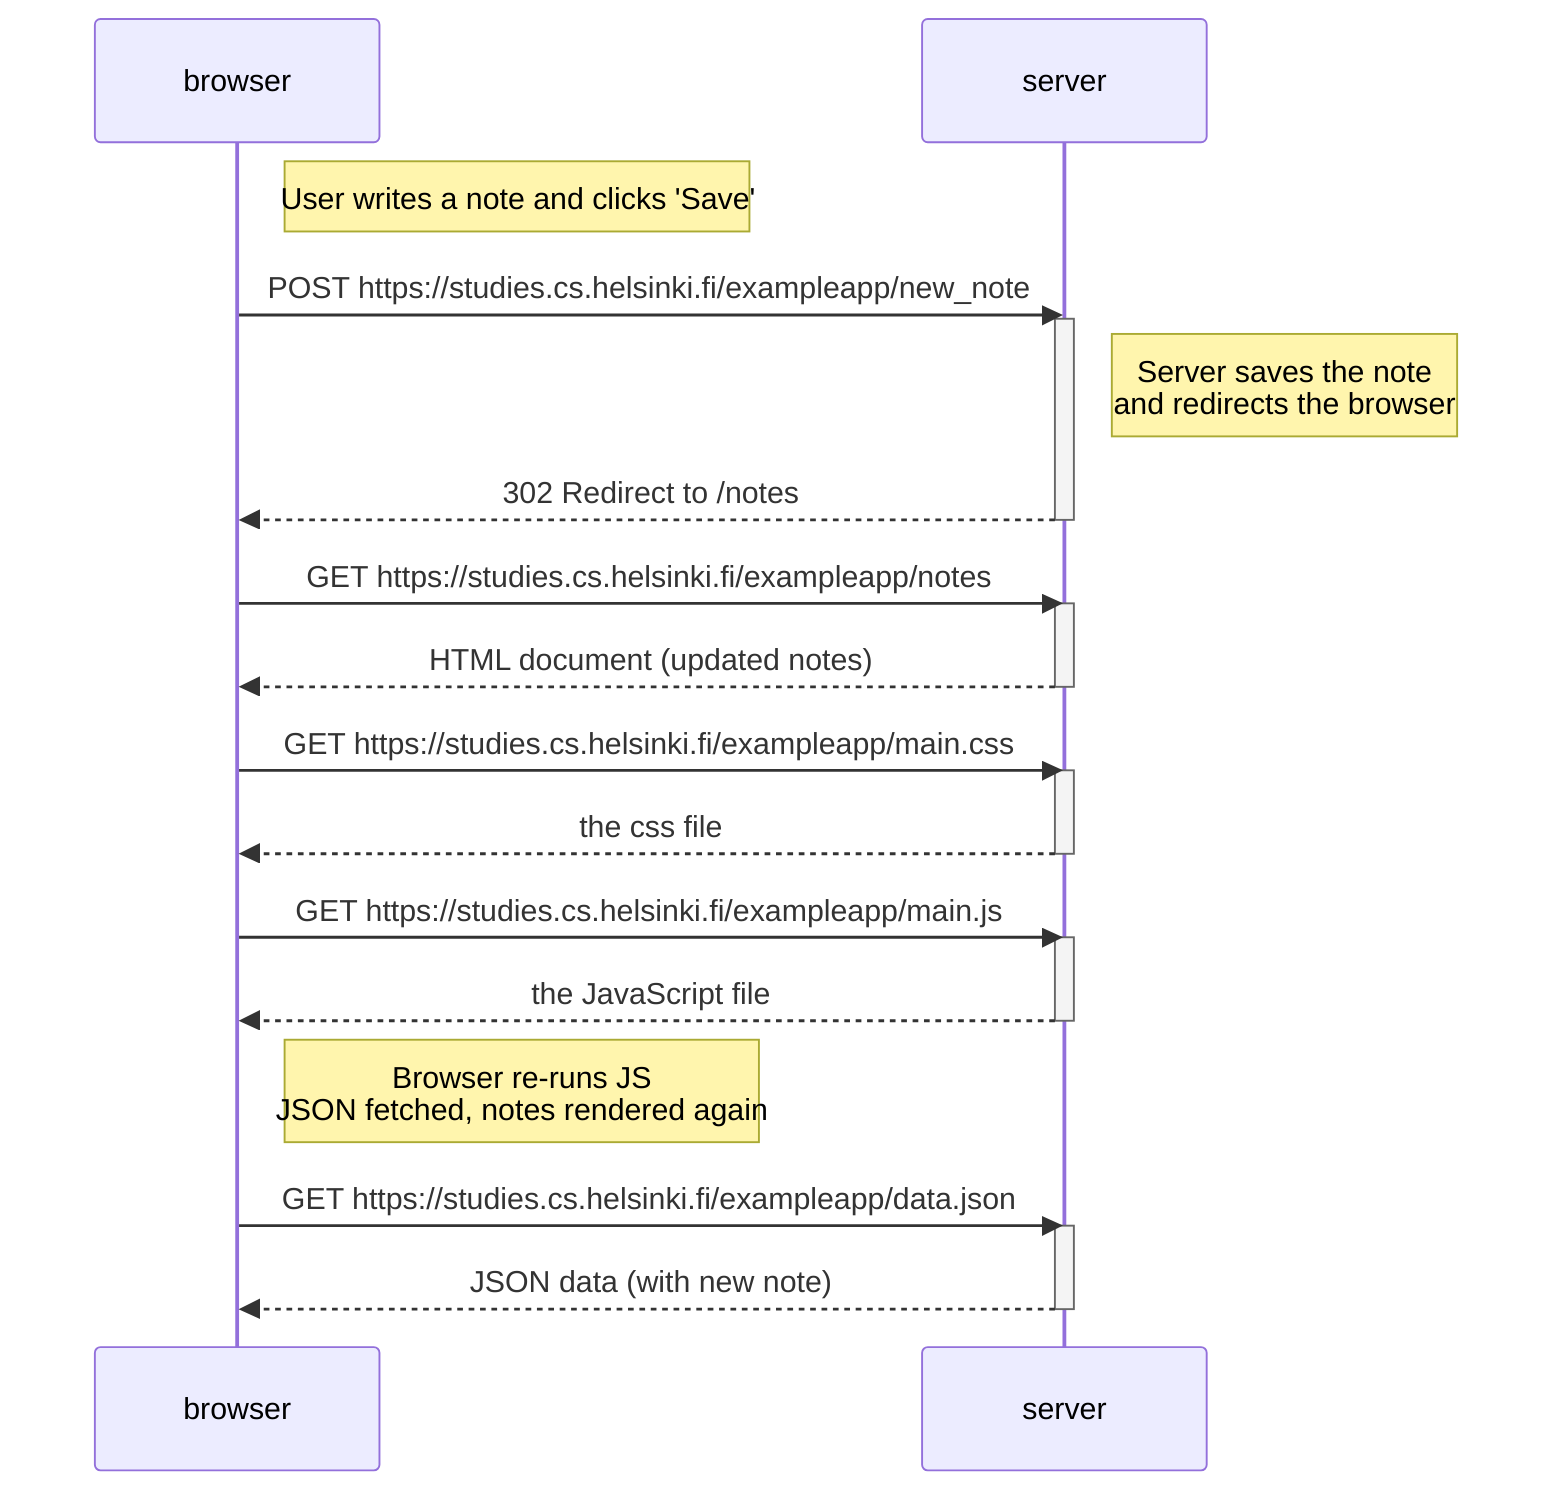 sequenceDiagram
    participant browser
    participant server

    Note right of browser: User writes a note and clicks 'Save'
    browser->>server: POST https://studies.cs.helsinki.fi/exampleapp/new_note
    activate server
    Note right of server: Server saves the note<br>and redirects the browser
    server-->>browser: 302 Redirect to /notes
    deactivate server

    browser->>server: GET https://studies.cs.helsinki.fi/exampleapp/notes
    activate server
    server-->>browser: HTML document (updated notes)
    deactivate server

    browser->>server: GET https://studies.cs.helsinki.fi/exampleapp/main.css
    activate server
    server-->>browser: the css file
    deactivate server

    browser->>server: GET https://studies.cs.helsinki.fi/exampleapp/main.js
    activate server
    server-->>browser: the JavaScript file
    deactivate server

    Note right of browser: Browser re-runs JS<br>JSON fetched, notes rendered again
    browser->>server: GET https://studies.cs.helsinki.fi/exampleapp/data.json
    activate server
    server-->>browser: JSON data (with new note)
    deactivate server